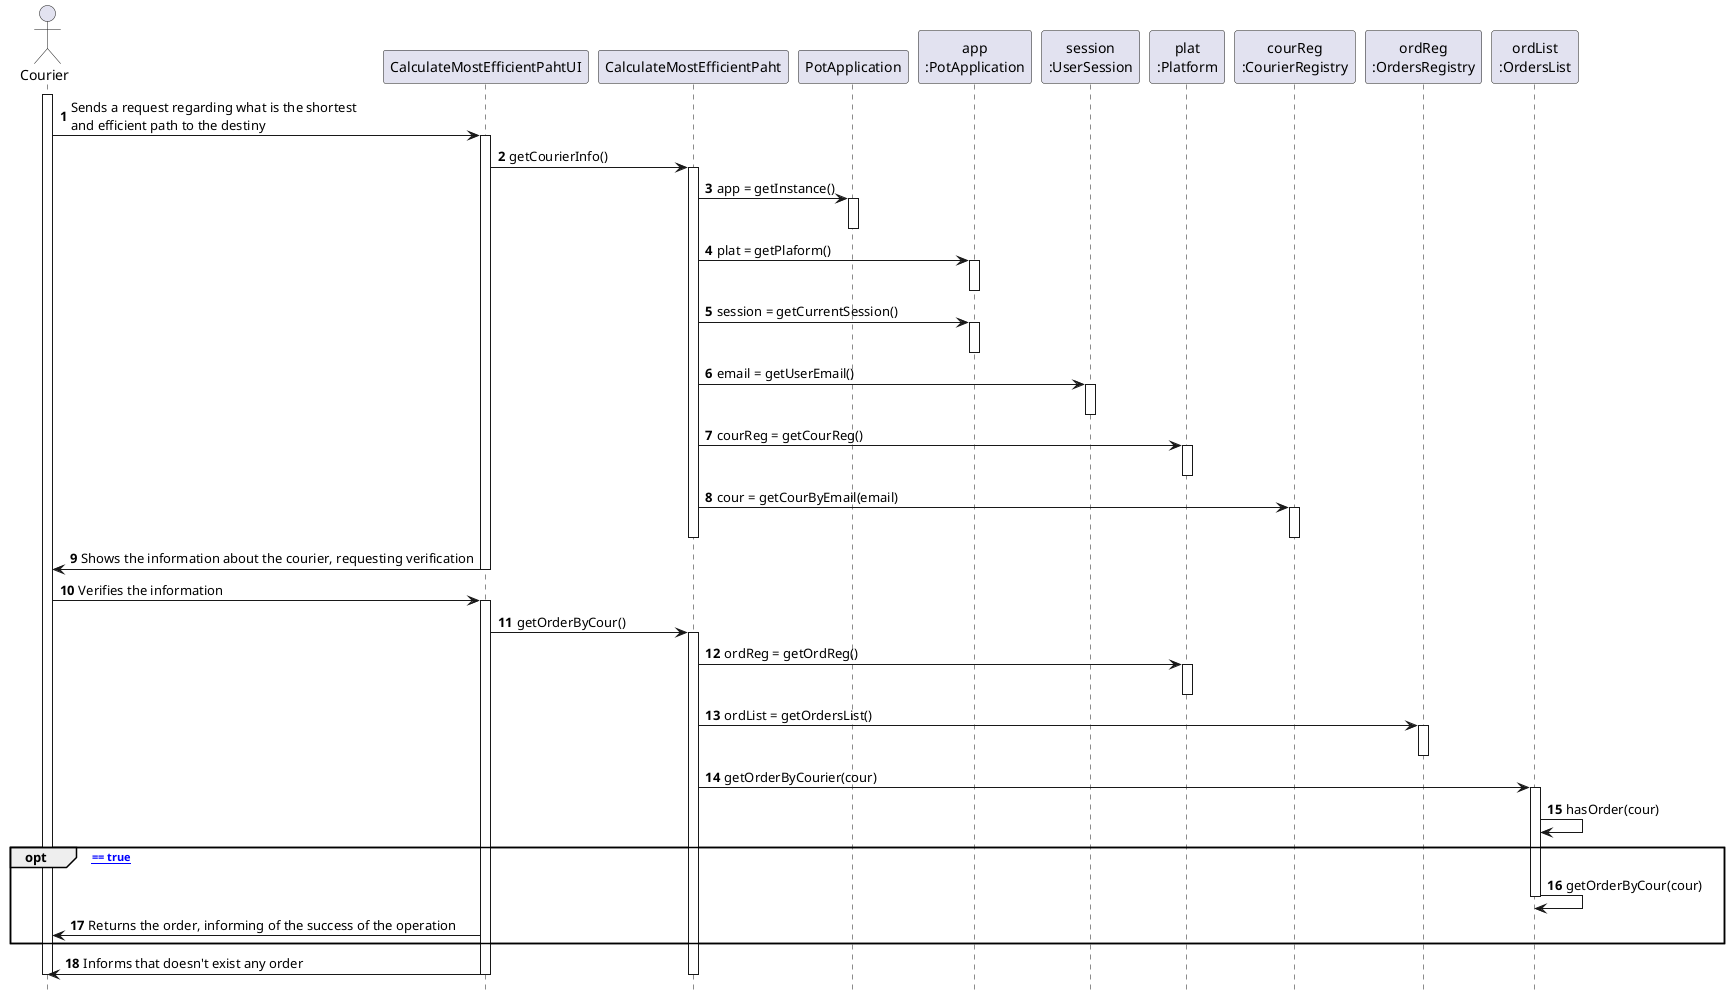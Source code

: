 @startuml
autonumber
hide footbox

actor "Courier" as COUR

participant "CalculateMostEfficientPahtUI" as UI
participant "CalculateMostEfficientPaht" as CTRL
participant "PotApplication" as _APP
participant "app\n:PotApplication" as APP
participant "session\n:UserSession" as SESSION
participant "plat\n:Platform" as PLAT
participant "courReg\n:CourierRegistry" as COURREG
participant "ordReg\n:OrdersRegistry" as ORDREG
participant "ordList\n:OrdersList" as ORDLIST

activate COUR

COUR -> UI : Sends a request regarding what is the shortest \nand efficient path to the destiny
activate UI
UI -> CTRL : getCourierInfo()
activate CTRL
CTRL -> _APP: app = getInstance()
activate _APP
deactivate _APP

CTRL -> APP: plat = getPlaform()
activate APP
deactivate APP

CTRL -> APP: session = getCurrentSession()
activate APP
deactivate APP

CTRL -> SESSION: email = getUserEmail()
activate SESSION
deactivate SESSION
CTRL -> PLAT : courReg = getCourReg()
activate PLAT
deactivate PLAT
CTRL -> COURREG : cour = getCourByEmail(email)
activate COURREG
deactivate COURREG
deactivate CTRL
UI -> COUR : Shows the information about the courier, requesting verification
deactivate UI
COUR -> UI : Verifies the information
activate UI
UI -> CTRL : getOrderByCour()
activate CTRL
CTRL -> PLAT : ordReg = getOrdReg()
activate PLAT
deactivate PLAT
CTRL -> ORDREG : ordList = getOrdersList()
activate ORDREG
deactivate ORDREG
CTRL -> ORDLIST : getOrderByCourier(cour)
activate ORDLIST
ORDLIST -> ORDLIST : hasOrder(cour)
opt [ hasOrder(cour) == true]
ORDLIST -> ORDLIST : getOrderByCour(cour)
deactivate ORDLIST
UI -> COUR : Returns the order, informing of the success of the operation
end opt
UI -> COUR : Informs that doesn't exist any order
deactivate CTRL
deactivate UI
deactivate COUR

@enduml